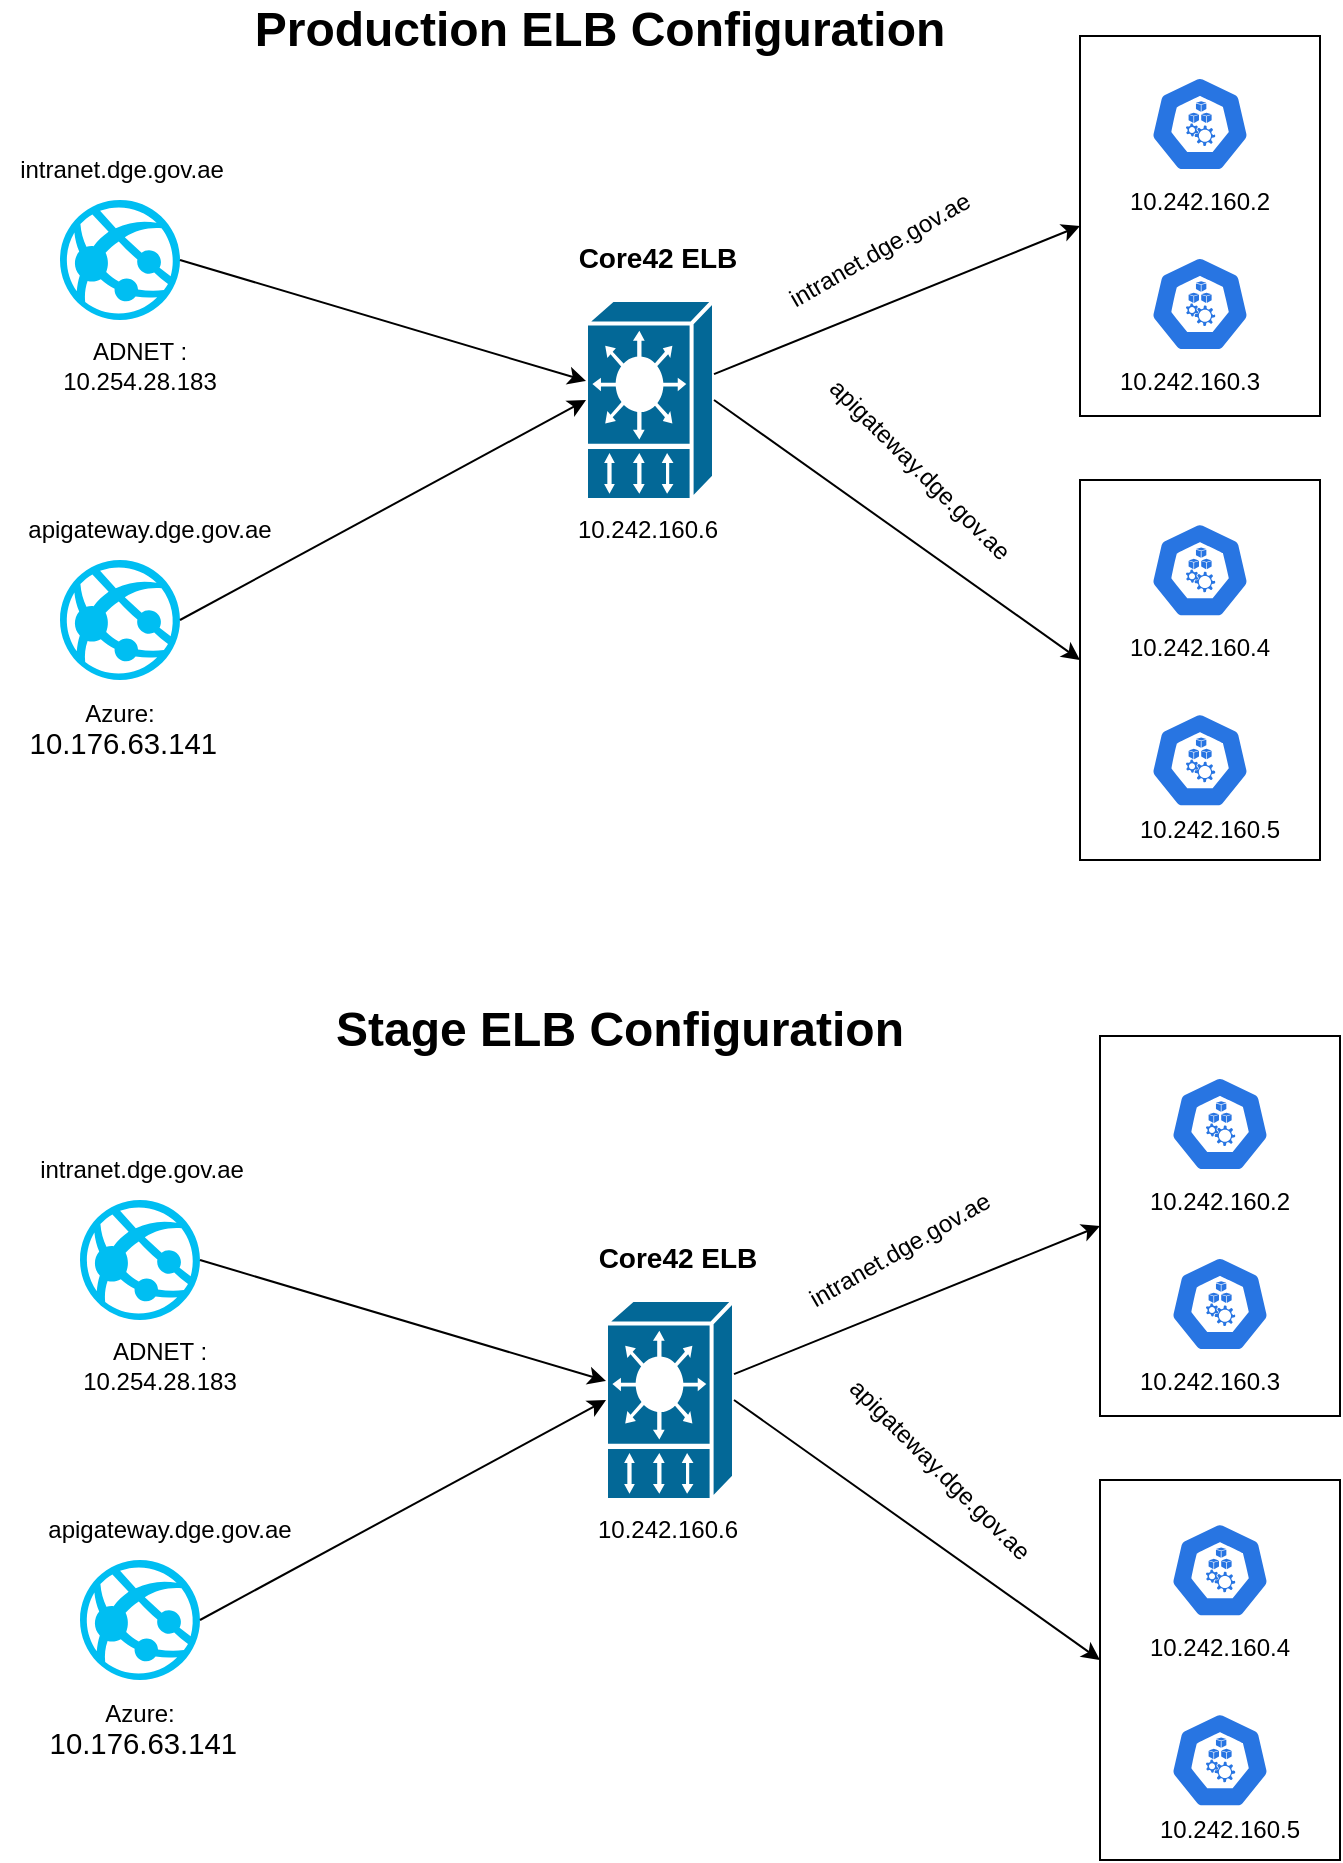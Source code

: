 <mxfile version="24.2.5" type="github">
  <diagram name="Page-1" id="simC7MvaOWSxBq7znksE">
    <mxGraphModel dx="1434" dy="716" grid="1" gridSize="10" guides="1" tooltips="1" connect="1" arrows="1" fold="1" page="1" pageScale="1" pageWidth="850" pageHeight="1100" math="0" shadow="0">
      <root>
        <mxCell id="0" />
        <mxCell id="1" parent="0" />
        <mxCell id="rlr5pRVNSerJms9Vw7Ro-48" value="" style="group" vertex="1" connectable="0" parent="1">
          <mxGeometry x="60" y="30" width="660" height="430" as="geometry" />
        </mxCell>
        <mxCell id="rlr5pRVNSerJms9Vw7Ro-1" value="" style="verticalLabelPosition=bottom;html=1;verticalAlign=top;align=center;strokeColor=none;fillColor=#00BEF2;shape=mxgraph.azure.azure_website;pointerEvents=1;" vertex="1" parent="rlr5pRVNSerJms9Vw7Ro-48">
          <mxGeometry x="30" y="280" width="60" height="60" as="geometry" />
        </mxCell>
        <mxCell id="rlr5pRVNSerJms9Vw7Ro-2" value="" style="shape=mxgraph.cisco.misc.vip;html=1;pointerEvents=1;dashed=0;fillColor=#036897;strokeColor=#ffffff;strokeWidth=2;verticalLabelPosition=bottom;verticalAlign=top;align=center;outlineConnect=0;" vertex="1" parent="rlr5pRVNSerJms9Vw7Ro-48">
          <mxGeometry x="293" y="150" width="64" height="100" as="geometry" />
        </mxCell>
        <mxCell id="rlr5pRVNSerJms9Vw7Ro-3" value="" style="verticalLabelPosition=bottom;html=1;verticalAlign=top;align=center;strokeColor=none;fillColor=#00BEF2;shape=mxgraph.azure.azure_website;pointerEvents=1;" vertex="1" parent="rlr5pRVNSerJms9Vw7Ro-48">
          <mxGeometry x="30" y="100" width="60" height="60" as="geometry" />
        </mxCell>
        <mxCell id="rlr5pRVNSerJms9Vw7Ro-8" value="intranet.dge.gov.ae" style="text;html=1;align=center;verticalAlign=middle;whiteSpace=wrap;rounded=0;" vertex="1" parent="rlr5pRVNSerJms9Vw7Ro-48">
          <mxGeometry x="11" y="70" width="100" height="30" as="geometry" />
        </mxCell>
        <mxCell id="rlr5pRVNSerJms9Vw7Ro-9" value="apigateway.dge.gov.ae" style="text;html=1;align=center;verticalAlign=middle;whiteSpace=wrap;rounded=0;" vertex="1" parent="rlr5pRVNSerJms9Vw7Ro-48">
          <mxGeometry x="10" y="250" width="130" height="30" as="geometry" />
        </mxCell>
        <mxCell id="rlr5pRVNSerJms9Vw7Ro-11" value="10.242.160.6" style="text;html=1;align=center;verticalAlign=middle;whiteSpace=wrap;rounded=0;" vertex="1" parent="rlr5pRVNSerJms9Vw7Ro-48">
          <mxGeometry x="294" y="250" width="60" height="30" as="geometry" />
        </mxCell>
        <mxCell id="rlr5pRVNSerJms9Vw7Ro-12" value="&lt;b&gt;&lt;font style=&quot;font-size: 14px;&quot;&gt;Core42 ELB&lt;/font&gt;&lt;/b&gt;" style="text;html=1;align=center;verticalAlign=middle;whiteSpace=wrap;rounded=0;" vertex="1" parent="rlr5pRVNSerJms9Vw7Ro-48">
          <mxGeometry x="288" y="114" width="82" height="30" as="geometry" />
        </mxCell>
        <mxCell id="rlr5pRVNSerJms9Vw7Ro-22" value="" style="group" vertex="1" connectable="0" parent="rlr5pRVNSerJms9Vw7Ro-48">
          <mxGeometry x="540" y="18" width="120" height="190" as="geometry" />
        </mxCell>
        <mxCell id="rlr5pRVNSerJms9Vw7Ro-18" value="" style="rounded=0;whiteSpace=wrap;html=1;" vertex="1" parent="rlr5pRVNSerJms9Vw7Ro-22">
          <mxGeometry width="120" height="190" as="geometry" />
        </mxCell>
        <mxCell id="rlr5pRVNSerJms9Vw7Ro-19" value="" style="aspect=fixed;sketch=0;html=1;dashed=0;whitespace=wrap;fillColor=#2875E2;strokeColor=#ffffff;points=[[0.005,0.63,0],[0.1,0.2,0],[0.9,0.2,0],[0.5,0,0],[0.995,0.63,0],[0.72,0.99,0],[0.5,1,0],[0.28,0.99,0]];shape=mxgraph.kubernetes.icon2;prIcon=node" vertex="1" parent="rlr5pRVNSerJms9Vw7Ro-22">
          <mxGeometry x="35" y="20" width="50" height="48" as="geometry" />
        </mxCell>
        <mxCell id="rlr5pRVNSerJms9Vw7Ro-21" value="" style="aspect=fixed;sketch=0;html=1;dashed=0;whitespace=wrap;fillColor=#2875E2;strokeColor=#ffffff;points=[[0.005,0.63,0],[0.1,0.2,0],[0.9,0.2,0],[0.5,0,0],[0.995,0.63,0],[0.72,0.99,0],[0.5,1,0],[0.28,0.99,0]];shape=mxgraph.kubernetes.icon2;prIcon=node" vertex="1" parent="rlr5pRVNSerJms9Vw7Ro-22">
          <mxGeometry x="35" y="110" width="50" height="48" as="geometry" />
        </mxCell>
        <mxCell id="rlr5pRVNSerJms9Vw7Ro-37" value="10.242.160.2" style="text;html=1;align=center;verticalAlign=middle;whiteSpace=wrap;rounded=0;" vertex="1" parent="rlr5pRVNSerJms9Vw7Ro-22">
          <mxGeometry x="30" y="68" width="60" height="30" as="geometry" />
        </mxCell>
        <mxCell id="rlr5pRVNSerJms9Vw7Ro-43" value="10.242.160.3" style="text;html=1;align=center;verticalAlign=middle;whiteSpace=wrap;rounded=0;" vertex="1" parent="rlr5pRVNSerJms9Vw7Ro-22">
          <mxGeometry x="25" y="158" width="60" height="30" as="geometry" />
        </mxCell>
        <mxCell id="rlr5pRVNSerJms9Vw7Ro-23" value="" style="group" vertex="1" connectable="0" parent="rlr5pRVNSerJms9Vw7Ro-48">
          <mxGeometry x="540" y="240" width="120" height="190" as="geometry" />
        </mxCell>
        <mxCell id="rlr5pRVNSerJms9Vw7Ro-24" value="" style="rounded=0;whiteSpace=wrap;html=1;" vertex="1" parent="rlr5pRVNSerJms9Vw7Ro-23">
          <mxGeometry width="120" height="190" as="geometry" />
        </mxCell>
        <mxCell id="rlr5pRVNSerJms9Vw7Ro-25" value="" style="aspect=fixed;sketch=0;html=1;dashed=0;whitespace=wrap;fillColor=#2875E2;strokeColor=#ffffff;points=[[0.005,0.63,0],[0.1,0.2,0],[0.9,0.2,0],[0.5,0,0],[0.995,0.63,0],[0.72,0.99,0],[0.5,1,0],[0.28,0.99,0]];shape=mxgraph.kubernetes.icon2;prIcon=node" vertex="1" parent="rlr5pRVNSerJms9Vw7Ro-23">
          <mxGeometry x="35" y="21.111" width="50" height="48" as="geometry" />
        </mxCell>
        <mxCell id="rlr5pRVNSerJms9Vw7Ro-26" value="" style="aspect=fixed;sketch=0;html=1;dashed=0;whitespace=wrap;fillColor=#2875E2;strokeColor=#ffffff;points=[[0.005,0.63,0],[0.1,0.2,0],[0.9,0.2,0],[0.5,0,0],[0.995,0.63,0],[0.72,0.99,0],[0.5,1,0],[0.28,0.99,0]];shape=mxgraph.kubernetes.icon2;prIcon=node" vertex="1" parent="rlr5pRVNSerJms9Vw7Ro-23">
          <mxGeometry x="35" y="116.111" width="50" height="48" as="geometry" />
        </mxCell>
        <mxCell id="rlr5pRVNSerJms9Vw7Ro-45" value="10.242.160.4" style="text;html=1;align=center;verticalAlign=middle;whiteSpace=wrap;rounded=0;" vertex="1" parent="rlr5pRVNSerJms9Vw7Ro-23">
          <mxGeometry x="30" y="69.11" width="60" height="30" as="geometry" />
        </mxCell>
        <mxCell id="rlr5pRVNSerJms9Vw7Ro-46" value="10.242.160.5" style="text;html=1;align=center;verticalAlign=middle;whiteSpace=wrap;rounded=0;" vertex="1" parent="rlr5pRVNSerJms9Vw7Ro-23">
          <mxGeometry x="35" y="160" width="60" height="30" as="geometry" />
        </mxCell>
        <mxCell id="rlr5pRVNSerJms9Vw7Ro-27" value="Azure:&lt;div&gt;&amp;nbsp;&lt;span style=&quot;font-family: Calibri, sans-serif; font-size: 11pt; background-color: initial;&quot;&gt;10.176.63.141&lt;/span&gt;&lt;/div&gt;" style="text;html=1;align=center;verticalAlign=middle;whiteSpace=wrap;rounded=0;" vertex="1" parent="rlr5pRVNSerJms9Vw7Ro-48">
          <mxGeometry y="350" width="120" height="30" as="geometry" />
        </mxCell>
        <mxCell id="rlr5pRVNSerJms9Vw7Ro-28" value="ADNET : 10.254.28.183" style="text;html=1;align=center;verticalAlign=middle;whiteSpace=wrap;rounded=0;" vertex="1" parent="rlr5pRVNSerJms9Vw7Ro-48">
          <mxGeometry x="10" y="168" width="120" height="30" as="geometry" />
        </mxCell>
        <mxCell id="rlr5pRVNSerJms9Vw7Ro-29" value="" style="endArrow=classic;html=1;rounded=0;exitX=1;exitY=0.5;exitDx=0;exitDy=0;exitPerimeter=0;" edge="1" parent="rlr5pRVNSerJms9Vw7Ro-48" source="rlr5pRVNSerJms9Vw7Ro-3" target="rlr5pRVNSerJms9Vw7Ro-2">
          <mxGeometry width="50" height="50" relative="1" as="geometry">
            <mxPoint x="340" y="360" as="sourcePoint" />
            <mxPoint x="390" y="310" as="targetPoint" />
          </mxGeometry>
        </mxCell>
        <mxCell id="rlr5pRVNSerJms9Vw7Ro-31" value="" style="endArrow=classic;html=1;rounded=0;exitX=1;exitY=0.5;exitDx=0;exitDy=0;exitPerimeter=0;entryX=0;entryY=0.5;entryDx=0;entryDy=0;entryPerimeter=0;" edge="1" parent="rlr5pRVNSerJms9Vw7Ro-48" source="rlr5pRVNSerJms9Vw7Ro-1" target="rlr5pRVNSerJms9Vw7Ro-2">
          <mxGeometry width="50" height="50" relative="1" as="geometry">
            <mxPoint x="340" y="360" as="sourcePoint" />
            <mxPoint x="390" y="310" as="targetPoint" />
          </mxGeometry>
        </mxCell>
        <mxCell id="rlr5pRVNSerJms9Vw7Ro-32" value="" style="endArrow=classic;html=1;rounded=0;entryX=0;entryY=0.5;entryDx=0;entryDy=0;" edge="1" parent="rlr5pRVNSerJms9Vw7Ro-48" source="rlr5pRVNSerJms9Vw7Ro-2" target="rlr5pRVNSerJms9Vw7Ro-18">
          <mxGeometry width="50" height="50" relative="1" as="geometry">
            <mxPoint x="340" y="360" as="sourcePoint" />
            <mxPoint x="390" y="310" as="targetPoint" />
          </mxGeometry>
        </mxCell>
        <mxCell id="rlr5pRVNSerJms9Vw7Ro-33" value="" style="endArrow=classic;html=1;rounded=0;exitX=1;exitY=0.5;exitDx=0;exitDy=0;exitPerimeter=0;" edge="1" parent="rlr5pRVNSerJms9Vw7Ro-48" source="rlr5pRVNSerJms9Vw7Ro-2">
          <mxGeometry width="50" height="50" relative="1" as="geometry">
            <mxPoint x="340" y="360" as="sourcePoint" />
            <mxPoint x="540" y="330" as="targetPoint" />
          </mxGeometry>
        </mxCell>
        <mxCell id="rlr5pRVNSerJms9Vw7Ro-34" value="intranet.dge.gov.ae" style="text;html=1;align=center;verticalAlign=middle;whiteSpace=wrap;rounded=0;rotation=-30;" vertex="1" parent="rlr5pRVNSerJms9Vw7Ro-48">
          <mxGeometry x="410" y="110" width="60" height="30" as="geometry" />
        </mxCell>
        <mxCell id="rlr5pRVNSerJms9Vw7Ro-35" value="apigateway.dge.gov.ae" style="text;html=1;align=center;verticalAlign=middle;whiteSpace=wrap;rounded=0;rotation=45;" vertex="1" parent="rlr5pRVNSerJms9Vw7Ro-48">
          <mxGeometry x="430" y="220" width="60" height="30" as="geometry" />
        </mxCell>
        <mxCell id="rlr5pRVNSerJms9Vw7Ro-47" value="&lt;b&gt;&lt;font style=&quot;font-size: 24px;&quot;&gt;Production ELB Configuration&lt;/font&gt;&lt;/b&gt;" style="text;html=1;align=center;verticalAlign=middle;whiteSpace=wrap;rounded=0;" vertex="1" parent="rlr5pRVNSerJms9Vw7Ro-48">
          <mxGeometry x="120" width="360" height="30" as="geometry" />
        </mxCell>
        <mxCell id="rlr5pRVNSerJms9Vw7Ro-50" value="" style="group" vertex="1" connectable="0" parent="1">
          <mxGeometry x="70" y="530" width="660" height="430" as="geometry" />
        </mxCell>
        <mxCell id="rlr5pRVNSerJms9Vw7Ro-51" value="" style="verticalLabelPosition=bottom;html=1;verticalAlign=top;align=center;strokeColor=none;fillColor=#00BEF2;shape=mxgraph.azure.azure_website;pointerEvents=1;" vertex="1" parent="rlr5pRVNSerJms9Vw7Ro-50">
          <mxGeometry x="30" y="280" width="60" height="60" as="geometry" />
        </mxCell>
        <mxCell id="rlr5pRVNSerJms9Vw7Ro-52" value="" style="shape=mxgraph.cisco.misc.vip;html=1;pointerEvents=1;dashed=0;fillColor=#036897;strokeColor=#ffffff;strokeWidth=2;verticalLabelPosition=bottom;verticalAlign=top;align=center;outlineConnect=0;" vertex="1" parent="rlr5pRVNSerJms9Vw7Ro-50">
          <mxGeometry x="293" y="150" width="64" height="100" as="geometry" />
        </mxCell>
        <mxCell id="rlr5pRVNSerJms9Vw7Ro-53" value="" style="verticalLabelPosition=bottom;html=1;verticalAlign=top;align=center;strokeColor=none;fillColor=#00BEF2;shape=mxgraph.azure.azure_website;pointerEvents=1;" vertex="1" parent="rlr5pRVNSerJms9Vw7Ro-50">
          <mxGeometry x="30" y="100" width="60" height="60" as="geometry" />
        </mxCell>
        <mxCell id="rlr5pRVNSerJms9Vw7Ro-54" value="intranet.dge.gov.ae" style="text;html=1;align=center;verticalAlign=middle;whiteSpace=wrap;rounded=0;" vertex="1" parent="rlr5pRVNSerJms9Vw7Ro-50">
          <mxGeometry x="11" y="70" width="100" height="30" as="geometry" />
        </mxCell>
        <mxCell id="rlr5pRVNSerJms9Vw7Ro-55" value="apigateway.dge.gov.ae" style="text;html=1;align=center;verticalAlign=middle;whiteSpace=wrap;rounded=0;" vertex="1" parent="rlr5pRVNSerJms9Vw7Ro-50">
          <mxGeometry x="10" y="250" width="130" height="30" as="geometry" />
        </mxCell>
        <mxCell id="rlr5pRVNSerJms9Vw7Ro-56" value="10.242.160.6" style="text;html=1;align=center;verticalAlign=middle;whiteSpace=wrap;rounded=0;" vertex="1" parent="rlr5pRVNSerJms9Vw7Ro-50">
          <mxGeometry x="294" y="250" width="60" height="30" as="geometry" />
        </mxCell>
        <mxCell id="rlr5pRVNSerJms9Vw7Ro-57" value="&lt;b&gt;&lt;font style=&quot;font-size: 14px;&quot;&gt;Core42 ELB&lt;/font&gt;&lt;/b&gt;" style="text;html=1;align=center;verticalAlign=middle;whiteSpace=wrap;rounded=0;" vertex="1" parent="rlr5pRVNSerJms9Vw7Ro-50">
          <mxGeometry x="288" y="114" width="82" height="30" as="geometry" />
        </mxCell>
        <mxCell id="rlr5pRVNSerJms9Vw7Ro-58" value="" style="group" vertex="1" connectable="0" parent="rlr5pRVNSerJms9Vw7Ro-50">
          <mxGeometry x="540" y="18" width="120" height="190" as="geometry" />
        </mxCell>
        <mxCell id="rlr5pRVNSerJms9Vw7Ro-59" value="" style="rounded=0;whiteSpace=wrap;html=1;" vertex="1" parent="rlr5pRVNSerJms9Vw7Ro-58">
          <mxGeometry width="120" height="190" as="geometry" />
        </mxCell>
        <mxCell id="rlr5pRVNSerJms9Vw7Ro-60" value="" style="aspect=fixed;sketch=0;html=1;dashed=0;whitespace=wrap;fillColor=#2875E2;strokeColor=#ffffff;points=[[0.005,0.63,0],[0.1,0.2,0],[0.9,0.2,0],[0.5,0,0],[0.995,0.63,0],[0.72,0.99,0],[0.5,1,0],[0.28,0.99,0]];shape=mxgraph.kubernetes.icon2;prIcon=node" vertex="1" parent="rlr5pRVNSerJms9Vw7Ro-58">
          <mxGeometry x="35" y="20" width="50" height="48" as="geometry" />
        </mxCell>
        <mxCell id="rlr5pRVNSerJms9Vw7Ro-61" value="" style="aspect=fixed;sketch=0;html=1;dashed=0;whitespace=wrap;fillColor=#2875E2;strokeColor=#ffffff;points=[[0.005,0.63,0],[0.1,0.2,0],[0.9,0.2,0],[0.5,0,0],[0.995,0.63,0],[0.72,0.99,0],[0.5,1,0],[0.28,0.99,0]];shape=mxgraph.kubernetes.icon2;prIcon=node" vertex="1" parent="rlr5pRVNSerJms9Vw7Ro-58">
          <mxGeometry x="35" y="110" width="50" height="48" as="geometry" />
        </mxCell>
        <mxCell id="rlr5pRVNSerJms9Vw7Ro-62" value="10.242.160.2" style="text;html=1;align=center;verticalAlign=middle;whiteSpace=wrap;rounded=0;" vertex="1" parent="rlr5pRVNSerJms9Vw7Ro-58">
          <mxGeometry x="30" y="68" width="60" height="30" as="geometry" />
        </mxCell>
        <mxCell id="rlr5pRVNSerJms9Vw7Ro-63" value="10.242.160.3" style="text;html=1;align=center;verticalAlign=middle;whiteSpace=wrap;rounded=0;" vertex="1" parent="rlr5pRVNSerJms9Vw7Ro-58">
          <mxGeometry x="25" y="158" width="60" height="30" as="geometry" />
        </mxCell>
        <mxCell id="rlr5pRVNSerJms9Vw7Ro-64" value="" style="group" vertex="1" connectable="0" parent="rlr5pRVNSerJms9Vw7Ro-50">
          <mxGeometry x="540" y="240" width="120" height="190" as="geometry" />
        </mxCell>
        <mxCell id="rlr5pRVNSerJms9Vw7Ro-65" value="" style="rounded=0;whiteSpace=wrap;html=1;" vertex="1" parent="rlr5pRVNSerJms9Vw7Ro-64">
          <mxGeometry width="120" height="190" as="geometry" />
        </mxCell>
        <mxCell id="rlr5pRVNSerJms9Vw7Ro-66" value="" style="aspect=fixed;sketch=0;html=1;dashed=0;whitespace=wrap;fillColor=#2875E2;strokeColor=#ffffff;points=[[0.005,0.63,0],[0.1,0.2,0],[0.9,0.2,0],[0.5,0,0],[0.995,0.63,0],[0.72,0.99,0],[0.5,1,0],[0.28,0.99,0]];shape=mxgraph.kubernetes.icon2;prIcon=node" vertex="1" parent="rlr5pRVNSerJms9Vw7Ro-64">
          <mxGeometry x="35" y="21.111" width="50" height="48" as="geometry" />
        </mxCell>
        <mxCell id="rlr5pRVNSerJms9Vw7Ro-67" value="" style="aspect=fixed;sketch=0;html=1;dashed=0;whitespace=wrap;fillColor=#2875E2;strokeColor=#ffffff;points=[[0.005,0.63,0],[0.1,0.2,0],[0.9,0.2,0],[0.5,0,0],[0.995,0.63,0],[0.72,0.99,0],[0.5,1,0],[0.28,0.99,0]];shape=mxgraph.kubernetes.icon2;prIcon=node" vertex="1" parent="rlr5pRVNSerJms9Vw7Ro-64">
          <mxGeometry x="35" y="116.111" width="50" height="48" as="geometry" />
        </mxCell>
        <mxCell id="rlr5pRVNSerJms9Vw7Ro-68" value="10.242.160.4" style="text;html=1;align=center;verticalAlign=middle;whiteSpace=wrap;rounded=0;" vertex="1" parent="rlr5pRVNSerJms9Vw7Ro-64">
          <mxGeometry x="30" y="69.11" width="60" height="30" as="geometry" />
        </mxCell>
        <mxCell id="rlr5pRVNSerJms9Vw7Ro-69" value="10.242.160.5" style="text;html=1;align=center;verticalAlign=middle;whiteSpace=wrap;rounded=0;" vertex="1" parent="rlr5pRVNSerJms9Vw7Ro-64">
          <mxGeometry x="35" y="160" width="60" height="30" as="geometry" />
        </mxCell>
        <mxCell id="rlr5pRVNSerJms9Vw7Ro-70" value="Azure:&lt;div&gt;&amp;nbsp;&lt;span style=&quot;font-family: Calibri, sans-serif; font-size: 11pt; background-color: initial;&quot;&gt;10.176.63.141&lt;/span&gt;&lt;/div&gt;" style="text;html=1;align=center;verticalAlign=middle;whiteSpace=wrap;rounded=0;" vertex="1" parent="rlr5pRVNSerJms9Vw7Ro-50">
          <mxGeometry y="350" width="120" height="30" as="geometry" />
        </mxCell>
        <mxCell id="rlr5pRVNSerJms9Vw7Ro-71" value="ADNET : 10.254.28.183" style="text;html=1;align=center;verticalAlign=middle;whiteSpace=wrap;rounded=0;" vertex="1" parent="rlr5pRVNSerJms9Vw7Ro-50">
          <mxGeometry x="10" y="168" width="120" height="30" as="geometry" />
        </mxCell>
        <mxCell id="rlr5pRVNSerJms9Vw7Ro-72" value="" style="endArrow=classic;html=1;rounded=0;exitX=1;exitY=0.5;exitDx=0;exitDy=0;exitPerimeter=0;" edge="1" parent="rlr5pRVNSerJms9Vw7Ro-50" source="rlr5pRVNSerJms9Vw7Ro-53" target="rlr5pRVNSerJms9Vw7Ro-52">
          <mxGeometry width="50" height="50" relative="1" as="geometry">
            <mxPoint x="340" y="360" as="sourcePoint" />
            <mxPoint x="390" y="310" as="targetPoint" />
          </mxGeometry>
        </mxCell>
        <mxCell id="rlr5pRVNSerJms9Vw7Ro-73" value="" style="endArrow=classic;html=1;rounded=0;exitX=1;exitY=0.5;exitDx=0;exitDy=0;exitPerimeter=0;entryX=0;entryY=0.5;entryDx=0;entryDy=0;entryPerimeter=0;" edge="1" parent="rlr5pRVNSerJms9Vw7Ro-50" source="rlr5pRVNSerJms9Vw7Ro-51" target="rlr5pRVNSerJms9Vw7Ro-52">
          <mxGeometry width="50" height="50" relative="1" as="geometry">
            <mxPoint x="340" y="360" as="sourcePoint" />
            <mxPoint x="390" y="310" as="targetPoint" />
          </mxGeometry>
        </mxCell>
        <mxCell id="rlr5pRVNSerJms9Vw7Ro-74" value="" style="endArrow=classic;html=1;rounded=0;entryX=0;entryY=0.5;entryDx=0;entryDy=0;" edge="1" parent="rlr5pRVNSerJms9Vw7Ro-50" source="rlr5pRVNSerJms9Vw7Ro-52" target="rlr5pRVNSerJms9Vw7Ro-59">
          <mxGeometry width="50" height="50" relative="1" as="geometry">
            <mxPoint x="340" y="360" as="sourcePoint" />
            <mxPoint x="390" y="310" as="targetPoint" />
          </mxGeometry>
        </mxCell>
        <mxCell id="rlr5pRVNSerJms9Vw7Ro-75" value="" style="endArrow=classic;html=1;rounded=0;exitX=1;exitY=0.5;exitDx=0;exitDy=0;exitPerimeter=0;" edge="1" parent="rlr5pRVNSerJms9Vw7Ro-50" source="rlr5pRVNSerJms9Vw7Ro-52">
          <mxGeometry width="50" height="50" relative="1" as="geometry">
            <mxPoint x="340" y="360" as="sourcePoint" />
            <mxPoint x="540" y="330" as="targetPoint" />
          </mxGeometry>
        </mxCell>
        <mxCell id="rlr5pRVNSerJms9Vw7Ro-76" value="intranet.dge.gov.ae" style="text;html=1;align=center;verticalAlign=middle;whiteSpace=wrap;rounded=0;rotation=-30;" vertex="1" parent="rlr5pRVNSerJms9Vw7Ro-50">
          <mxGeometry x="410" y="110" width="60" height="30" as="geometry" />
        </mxCell>
        <mxCell id="rlr5pRVNSerJms9Vw7Ro-77" value="apigateway.dge.gov.ae" style="text;html=1;align=center;verticalAlign=middle;whiteSpace=wrap;rounded=0;rotation=45;" vertex="1" parent="rlr5pRVNSerJms9Vw7Ro-50">
          <mxGeometry x="430" y="220" width="60" height="30" as="geometry" />
        </mxCell>
        <mxCell id="rlr5pRVNSerJms9Vw7Ro-78" value="&lt;b&gt;&lt;font style=&quot;font-size: 24px;&quot;&gt;Stage ELB Configuration&lt;/font&gt;&lt;/b&gt;" style="text;html=1;align=center;verticalAlign=middle;whiteSpace=wrap;rounded=0;" vertex="1" parent="rlr5pRVNSerJms9Vw7Ro-50">
          <mxGeometry x="120" width="360" height="30" as="geometry" />
        </mxCell>
      </root>
    </mxGraphModel>
  </diagram>
</mxfile>
